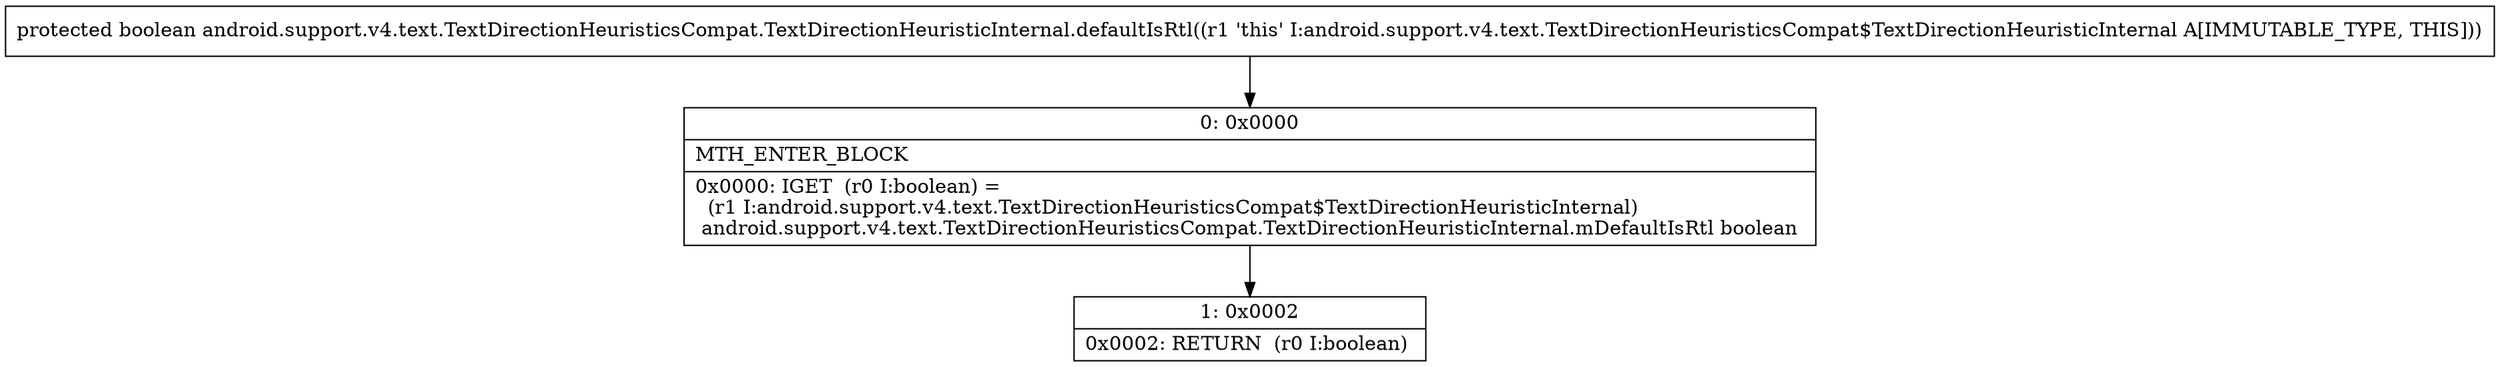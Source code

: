 digraph "CFG forandroid.support.v4.text.TextDirectionHeuristicsCompat.TextDirectionHeuristicInternal.defaultIsRtl()Z" {
Node_0 [shape=record,label="{0\:\ 0x0000|MTH_ENTER_BLOCK\l|0x0000: IGET  (r0 I:boolean) = \l  (r1 I:android.support.v4.text.TextDirectionHeuristicsCompat$TextDirectionHeuristicInternal)\l android.support.v4.text.TextDirectionHeuristicsCompat.TextDirectionHeuristicInternal.mDefaultIsRtl boolean \l}"];
Node_1 [shape=record,label="{1\:\ 0x0002|0x0002: RETURN  (r0 I:boolean) \l}"];
MethodNode[shape=record,label="{protected boolean android.support.v4.text.TextDirectionHeuristicsCompat.TextDirectionHeuristicInternal.defaultIsRtl((r1 'this' I:android.support.v4.text.TextDirectionHeuristicsCompat$TextDirectionHeuristicInternal A[IMMUTABLE_TYPE, THIS])) }"];
MethodNode -> Node_0;
Node_0 -> Node_1;
}

